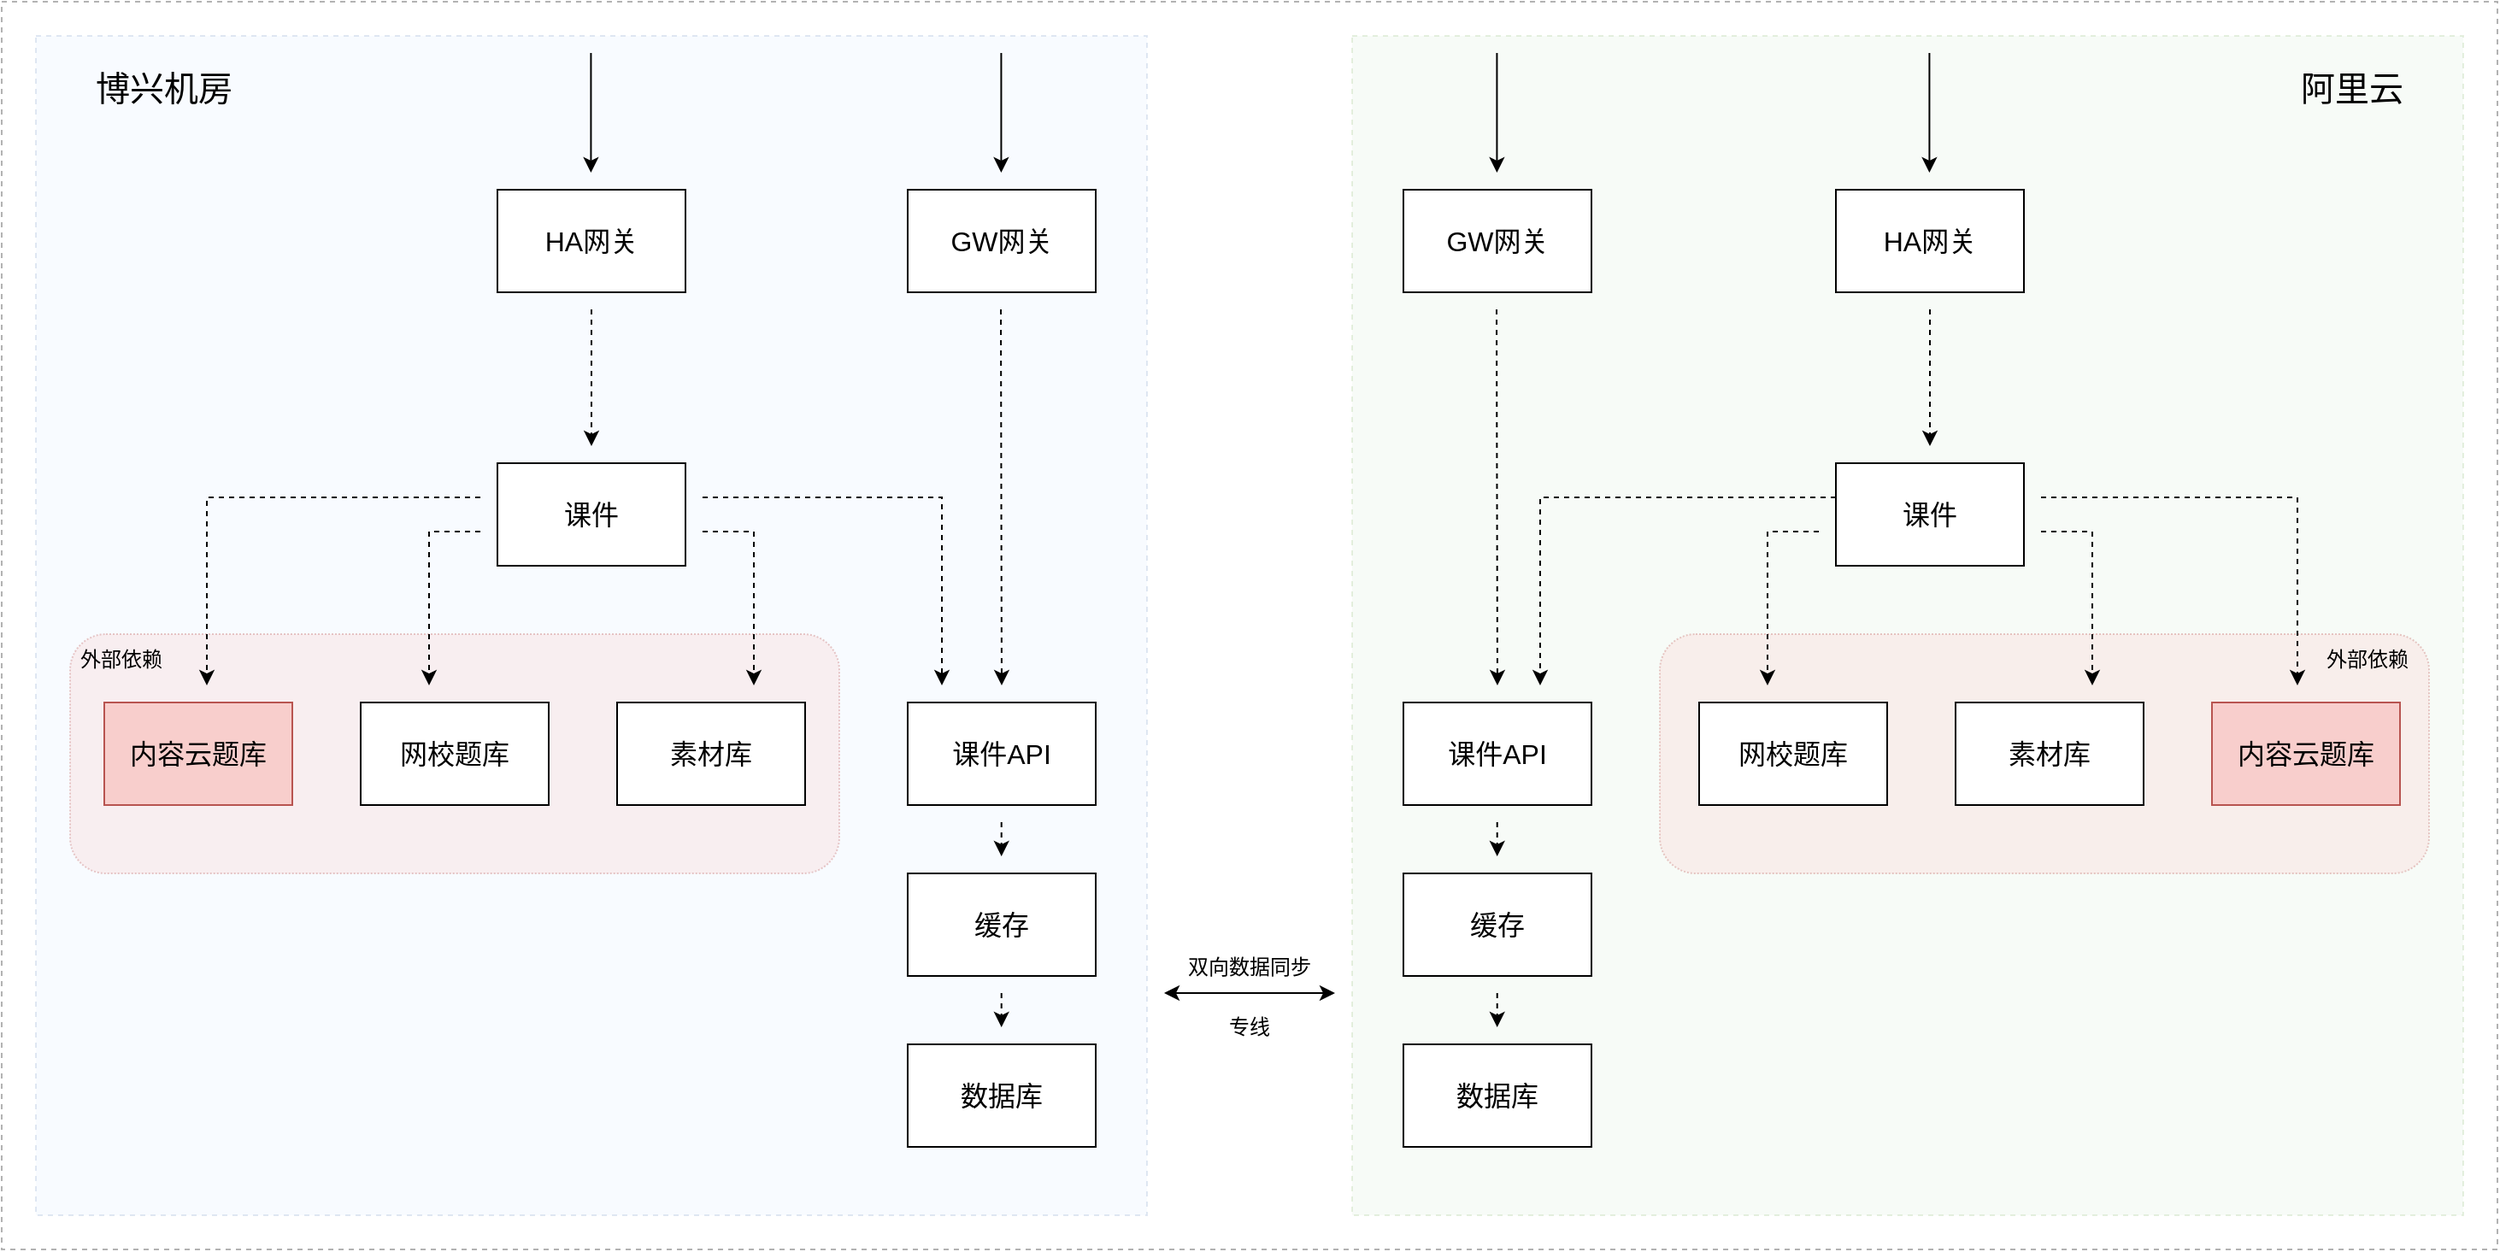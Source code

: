 <mxfile version="22.1.7" type="github">
  <diagram name="第 1 页" id="oaBtw_5lV8ZzY2PORr2H">
    <mxGraphModel dx="2927" dy="2569" grid="1" gridSize="10" guides="1" tooltips="1" connect="1" arrows="1" fold="1" page="1" pageScale="1" pageWidth="827" pageHeight="1169" math="0" shadow="0">
      <root>
        <mxCell id="0" />
        <mxCell id="1" parent="0" />
        <mxCell id="1u79h0HgcGvWxB0CrH6v-68" value="" style="rounded=0;whiteSpace=wrap;html=1;textOpacity=30;opacity=30;dashed=1;" vertex="1" parent="1">
          <mxGeometry x="-290" y="-50" width="1460" height="730" as="geometry" />
        </mxCell>
        <mxCell id="1u79h0HgcGvWxB0CrH6v-33" value="" style="rounded=0;whiteSpace=wrap;html=1;fillColor=#dae8fc;strokeColor=#6c8ebf;dashed=1;opacity=20;" vertex="1" parent="1">
          <mxGeometry x="-270" y="-30" width="650" height="690" as="geometry" />
        </mxCell>
        <mxCell id="1u79h0HgcGvWxB0CrH6v-37" value="" style="rounded=1;whiteSpace=wrap;html=1;dashed=1;dashPattern=1 1;fillColor=#f8cecc;strokeColor=#b85450;opacity=30;" vertex="1" parent="1">
          <mxGeometry x="-250" y="320" width="450" height="140" as="geometry" />
        </mxCell>
        <mxCell id="1u79h0HgcGvWxB0CrH6v-34" value="" style="rounded=0;whiteSpace=wrap;html=1;fillColor=#d5e8d4;strokeColor=#82b366;dashed=1;opacity=20;" vertex="1" parent="1">
          <mxGeometry x="500" y="-30" width="650" height="690" as="geometry" />
        </mxCell>
        <mxCell id="1u79h0HgcGvWxB0CrH6v-1" value="课件" style="rounded=0;whiteSpace=wrap;html=1;fontSize=16;" vertex="1" parent="1">
          <mxGeometry y="220" width="110" height="60" as="geometry" />
        </mxCell>
        <mxCell id="1u79h0HgcGvWxB0CrH6v-2" value="课件API" style="rounded=0;whiteSpace=wrap;html=1;fontSize=16;" vertex="1" parent="1">
          <mxGeometry x="240" y="360" width="110" height="60" as="geometry" />
        </mxCell>
        <mxCell id="1u79h0HgcGvWxB0CrH6v-3" value="缓存" style="rounded=0;whiteSpace=wrap;html=1;fontSize=16;" vertex="1" parent="1">
          <mxGeometry x="240" y="460" width="110" height="60" as="geometry" />
        </mxCell>
        <mxCell id="1u79h0HgcGvWxB0CrH6v-4" value="数据库" style="rounded=0;whiteSpace=wrap;html=1;fontSize=16;" vertex="1" parent="1">
          <mxGeometry x="240" y="560" width="110" height="60" as="geometry" />
        </mxCell>
        <mxCell id="1u79h0HgcGvWxB0CrH6v-5" value="素材库" style="rounded=0;whiteSpace=wrap;html=1;fontSize=16;" vertex="1" parent="1">
          <mxGeometry x="70" y="360" width="110" height="60" as="geometry" />
        </mxCell>
        <mxCell id="1u79h0HgcGvWxB0CrH6v-6" value="网校题库" style="rounded=0;whiteSpace=wrap;html=1;fontSize=16;" vertex="1" parent="1">
          <mxGeometry x="-80" y="360" width="110" height="60" as="geometry" />
        </mxCell>
        <mxCell id="1u79h0HgcGvWxB0CrH6v-7" value="内容云题库" style="rounded=0;whiteSpace=wrap;html=1;fontSize=16;fillColor=#f8cecc;strokeColor=#b85450;" vertex="1" parent="1">
          <mxGeometry x="-230" y="360" width="110" height="60" as="geometry" />
        </mxCell>
        <mxCell id="1u79h0HgcGvWxB0CrH6v-8" value="HA网关" style="rounded=0;whiteSpace=wrap;html=1;fontSize=16;" vertex="1" parent="1">
          <mxGeometry y="60" width="110" height="60" as="geometry" />
        </mxCell>
        <mxCell id="1u79h0HgcGvWxB0CrH6v-9" value="GW网关" style="rounded=0;whiteSpace=wrap;html=1;fontSize=16;" vertex="1" parent="1">
          <mxGeometry x="240" y="60" width="110" height="60" as="geometry" />
        </mxCell>
        <mxCell id="1u79h0HgcGvWxB0CrH6v-10" value="" style="endArrow=classic;html=1;rounded=0;dashed=1;" edge="1" parent="1">
          <mxGeometry width="50" height="50" relative="1" as="geometry">
            <mxPoint x="55" y="130" as="sourcePoint" />
            <mxPoint x="55" y="210" as="targetPoint" />
          </mxGeometry>
        </mxCell>
        <mxCell id="1u79h0HgcGvWxB0CrH6v-11" value="" style="endArrow=classic;html=1;rounded=0;dashed=1;" edge="1" parent="1">
          <mxGeometry width="50" height="50" relative="1" as="geometry">
            <mxPoint x="294.5" y="130" as="sourcePoint" />
            <mxPoint x="295" y="350" as="targetPoint" />
          </mxGeometry>
        </mxCell>
        <mxCell id="1u79h0HgcGvWxB0CrH6v-12" value="" style="endArrow=classic;html=1;rounded=0;dashed=1;" edge="1" parent="1">
          <mxGeometry width="50" height="50" relative="1" as="geometry">
            <mxPoint x="120" y="240" as="sourcePoint" />
            <mxPoint x="260" y="350" as="targetPoint" />
            <Array as="points">
              <mxPoint x="260" y="240" />
            </Array>
          </mxGeometry>
        </mxCell>
        <mxCell id="1u79h0HgcGvWxB0CrH6v-13" value="" style="endArrow=classic;html=1;rounded=0;dashed=1;" edge="1" parent="1">
          <mxGeometry width="50" height="50" relative="1" as="geometry">
            <mxPoint x="120" y="260" as="sourcePoint" />
            <mxPoint x="150" y="350" as="targetPoint" />
            <Array as="points">
              <mxPoint x="150" y="260" />
            </Array>
          </mxGeometry>
        </mxCell>
        <mxCell id="1u79h0HgcGvWxB0CrH6v-14" value="" style="endArrow=classic;html=1;rounded=0;dashed=1;" edge="1" parent="1">
          <mxGeometry width="50" height="50" relative="1" as="geometry">
            <mxPoint x="-10" y="260" as="sourcePoint" />
            <mxPoint x="-40" y="350" as="targetPoint" />
            <Array as="points">
              <mxPoint x="-40" y="260" />
            </Array>
          </mxGeometry>
        </mxCell>
        <mxCell id="1u79h0HgcGvWxB0CrH6v-15" value="" style="endArrow=classic;html=1;rounded=0;dashed=1;" edge="1" parent="1">
          <mxGeometry width="50" height="50" relative="1" as="geometry">
            <mxPoint x="-10" y="240" as="sourcePoint" />
            <mxPoint x="-170" y="350" as="targetPoint" />
            <Array as="points">
              <mxPoint x="-170" y="240" />
            </Array>
          </mxGeometry>
        </mxCell>
        <mxCell id="1u79h0HgcGvWxB0CrH6v-16" value="" style="endArrow=classic;html=1;rounded=0;dashed=1;" edge="1" parent="1">
          <mxGeometry width="50" height="50" relative="1" as="geometry">
            <mxPoint x="294.86" y="530" as="sourcePoint" />
            <mxPoint x="294.86" y="550" as="targetPoint" />
          </mxGeometry>
        </mxCell>
        <mxCell id="1u79h0HgcGvWxB0CrH6v-17" value="" style="endArrow=classic;html=1;rounded=0;dashed=1;" edge="1" parent="1">
          <mxGeometry width="50" height="50" relative="1" as="geometry">
            <mxPoint x="294.86" y="430" as="sourcePoint" />
            <mxPoint x="294.86" y="450" as="targetPoint" />
          </mxGeometry>
        </mxCell>
        <mxCell id="1u79h0HgcGvWxB0CrH6v-35" value="" style="endArrow=classic;html=1;rounded=0;" edge="1" parent="1">
          <mxGeometry width="50" height="50" relative="1" as="geometry">
            <mxPoint x="54.71" y="-20" as="sourcePoint" />
            <mxPoint x="54.71" y="50" as="targetPoint" />
          </mxGeometry>
        </mxCell>
        <mxCell id="1u79h0HgcGvWxB0CrH6v-36" value="" style="endArrow=classic;html=1;rounded=0;" edge="1" parent="1">
          <mxGeometry width="50" height="50" relative="1" as="geometry">
            <mxPoint x="294.71" y="-20" as="sourcePoint" />
            <mxPoint x="294.71" y="50" as="targetPoint" />
          </mxGeometry>
        </mxCell>
        <mxCell id="1u79h0HgcGvWxB0CrH6v-38" value="外部依赖" style="text;html=1;strokeColor=none;fillColor=none;align=center;verticalAlign=middle;whiteSpace=wrap;rounded=0;" vertex="1" parent="1">
          <mxGeometry x="-250" y="320" width="60" height="30" as="geometry" />
        </mxCell>
        <mxCell id="1u79h0HgcGvWxB0CrH6v-39" value="博兴机房" style="text;html=1;strokeColor=none;fillColor=none;align=center;verticalAlign=middle;whiteSpace=wrap;rounded=0;fontSize=20;" vertex="1" parent="1">
          <mxGeometry x="-250" y="-20" width="110" height="40" as="geometry" />
        </mxCell>
        <mxCell id="1u79h0HgcGvWxB0CrH6v-43" value="课件API" style="rounded=0;whiteSpace=wrap;html=1;fontSize=16;" vertex="1" parent="1">
          <mxGeometry x="530" y="360" width="110" height="60" as="geometry" />
        </mxCell>
        <mxCell id="1u79h0HgcGvWxB0CrH6v-44" value="缓存" style="rounded=0;whiteSpace=wrap;html=1;fontSize=16;" vertex="1" parent="1">
          <mxGeometry x="530" y="460" width="110" height="60" as="geometry" />
        </mxCell>
        <mxCell id="1u79h0HgcGvWxB0CrH6v-45" value="数据库" style="rounded=0;whiteSpace=wrap;html=1;fontSize=16;" vertex="1" parent="1">
          <mxGeometry x="530" y="560" width="110" height="60" as="geometry" />
        </mxCell>
        <mxCell id="1u79h0HgcGvWxB0CrH6v-46" value="GW网关" style="rounded=0;whiteSpace=wrap;html=1;fontSize=16;" vertex="1" parent="1">
          <mxGeometry x="530" y="60" width="110" height="60" as="geometry" />
        </mxCell>
        <mxCell id="1u79h0HgcGvWxB0CrH6v-47" value="" style="endArrow=classic;html=1;rounded=0;dashed=1;" edge="1" parent="1">
          <mxGeometry width="50" height="50" relative="1" as="geometry">
            <mxPoint x="584.5" y="130" as="sourcePoint" />
            <mxPoint x="585" y="350" as="targetPoint" />
          </mxGeometry>
        </mxCell>
        <mxCell id="1u79h0HgcGvWxB0CrH6v-48" value="" style="endArrow=classic;html=1;rounded=0;dashed=1;" edge="1" parent="1">
          <mxGeometry width="50" height="50" relative="1" as="geometry">
            <mxPoint x="584.86" y="530" as="sourcePoint" />
            <mxPoint x="584.86" y="550" as="targetPoint" />
          </mxGeometry>
        </mxCell>
        <mxCell id="1u79h0HgcGvWxB0CrH6v-49" value="" style="endArrow=classic;html=1;rounded=0;dashed=1;" edge="1" parent="1">
          <mxGeometry width="50" height="50" relative="1" as="geometry">
            <mxPoint x="584.86" y="430" as="sourcePoint" />
            <mxPoint x="584.86" y="450" as="targetPoint" />
          </mxGeometry>
        </mxCell>
        <mxCell id="1u79h0HgcGvWxB0CrH6v-50" value="" style="endArrow=classic;html=1;rounded=0;" edge="1" parent="1">
          <mxGeometry width="50" height="50" relative="1" as="geometry">
            <mxPoint x="584.71" y="-20" as="sourcePoint" />
            <mxPoint x="584.71" y="50" as="targetPoint" />
          </mxGeometry>
        </mxCell>
        <mxCell id="1u79h0HgcGvWxB0CrH6v-51" value="" style="rounded=1;whiteSpace=wrap;html=1;dashed=1;dashPattern=1 1;fillColor=#f8cecc;strokeColor=#b85450;opacity=30;" vertex="1" parent="1">
          <mxGeometry x="680" y="320" width="450" height="140" as="geometry" />
        </mxCell>
        <mxCell id="1u79h0HgcGvWxB0CrH6v-52" value="课件" style="rounded=0;whiteSpace=wrap;html=1;fontSize=16;" vertex="1" parent="1">
          <mxGeometry x="783" y="220" width="110" height="60" as="geometry" />
        </mxCell>
        <mxCell id="1u79h0HgcGvWxB0CrH6v-53" value="素材库" style="rounded=0;whiteSpace=wrap;html=1;fontSize=16;" vertex="1" parent="1">
          <mxGeometry x="853" y="360" width="110" height="60" as="geometry" />
        </mxCell>
        <mxCell id="1u79h0HgcGvWxB0CrH6v-54" value="网校题库" style="rounded=0;whiteSpace=wrap;html=1;fontSize=16;" vertex="1" parent="1">
          <mxGeometry x="703" y="360" width="110" height="60" as="geometry" />
        </mxCell>
        <mxCell id="1u79h0HgcGvWxB0CrH6v-55" value="内容云题库" style="rounded=0;whiteSpace=wrap;html=1;fontSize=16;fillColor=#f8cecc;strokeColor=#b85450;" vertex="1" parent="1">
          <mxGeometry x="1003" y="360" width="110" height="60" as="geometry" />
        </mxCell>
        <mxCell id="1u79h0HgcGvWxB0CrH6v-56" value="HA网关" style="rounded=0;whiteSpace=wrap;html=1;fontSize=16;" vertex="1" parent="1">
          <mxGeometry x="783" y="60" width="110" height="60" as="geometry" />
        </mxCell>
        <mxCell id="1u79h0HgcGvWxB0CrH6v-57" value="" style="endArrow=classic;html=1;rounded=0;dashed=1;" edge="1" parent="1">
          <mxGeometry width="50" height="50" relative="1" as="geometry">
            <mxPoint x="838" y="130" as="sourcePoint" />
            <mxPoint x="838" y="210" as="targetPoint" />
          </mxGeometry>
        </mxCell>
        <mxCell id="1u79h0HgcGvWxB0CrH6v-58" value="" style="endArrow=classic;html=1;rounded=0;dashed=1;" edge="1" parent="1">
          <mxGeometry width="50" height="50" relative="1" as="geometry">
            <mxPoint x="903" y="260" as="sourcePoint" />
            <mxPoint x="933" y="350" as="targetPoint" />
            <Array as="points">
              <mxPoint x="933" y="260" />
            </Array>
          </mxGeometry>
        </mxCell>
        <mxCell id="1u79h0HgcGvWxB0CrH6v-59" value="" style="endArrow=classic;html=1;rounded=0;dashed=1;" edge="1" parent="1">
          <mxGeometry width="50" height="50" relative="1" as="geometry">
            <mxPoint x="773" y="260" as="sourcePoint" />
            <mxPoint x="743" y="350" as="targetPoint" />
            <Array as="points">
              <mxPoint x="743" y="260" />
            </Array>
          </mxGeometry>
        </mxCell>
        <mxCell id="1u79h0HgcGvWxB0CrH6v-60" value="" style="endArrow=classic;html=1;rounded=0;dashed=1;" edge="1" parent="1">
          <mxGeometry width="50" height="50" relative="1" as="geometry">
            <mxPoint x="903" y="240" as="sourcePoint" />
            <mxPoint x="1053" y="350" as="targetPoint" />
            <Array as="points">
              <mxPoint x="1053" y="240" />
            </Array>
          </mxGeometry>
        </mxCell>
        <mxCell id="1u79h0HgcGvWxB0CrH6v-61" value="" style="endArrow=classic;html=1;rounded=0;" edge="1" parent="1">
          <mxGeometry width="50" height="50" relative="1" as="geometry">
            <mxPoint x="837.71" y="-20" as="sourcePoint" />
            <mxPoint x="837.71" y="50" as="targetPoint" />
          </mxGeometry>
        </mxCell>
        <mxCell id="1u79h0HgcGvWxB0CrH6v-62" value="外部依赖" style="text;html=1;strokeColor=none;fillColor=none;align=center;verticalAlign=middle;whiteSpace=wrap;rounded=0;" vertex="1" parent="1">
          <mxGeometry x="1064" y="320" width="60" height="30" as="geometry" />
        </mxCell>
        <mxCell id="1u79h0HgcGvWxB0CrH6v-63" value="阿里云" style="text;html=1;strokeColor=none;fillColor=none;align=center;verticalAlign=middle;whiteSpace=wrap;rounded=0;fontSize=20;" vertex="1" parent="1">
          <mxGeometry x="1030" y="-20" width="110" height="40" as="geometry" />
        </mxCell>
        <mxCell id="1u79h0HgcGvWxB0CrH6v-64" value="" style="endArrow=classic;html=1;rounded=0;dashed=1;" edge="1" parent="1">
          <mxGeometry width="50" height="50" relative="1" as="geometry">
            <mxPoint x="783" y="240" as="sourcePoint" />
            <mxPoint x="610" y="350" as="targetPoint" />
            <Array as="points">
              <mxPoint x="610" y="240" />
            </Array>
          </mxGeometry>
        </mxCell>
        <mxCell id="1u79h0HgcGvWxB0CrH6v-65" value="" style="endArrow=classic;startArrow=classic;html=1;rounded=0;strokeWidth=1;" edge="1" parent="1">
          <mxGeometry width="50" height="50" relative="1" as="geometry">
            <mxPoint x="390" y="530" as="sourcePoint" />
            <mxPoint x="490" y="530" as="targetPoint" />
          </mxGeometry>
        </mxCell>
        <mxCell id="1u79h0HgcGvWxB0CrH6v-66" value="专线" style="text;html=1;strokeColor=none;fillColor=none;align=center;verticalAlign=middle;whiteSpace=wrap;rounded=0;" vertex="1" parent="1">
          <mxGeometry x="417" y="540" width="46" height="20" as="geometry" />
        </mxCell>
        <mxCell id="1u79h0HgcGvWxB0CrH6v-67" value="双向数据同步" style="text;html=1;strokeColor=none;fillColor=none;align=center;verticalAlign=middle;whiteSpace=wrap;rounded=0;" vertex="1" parent="1">
          <mxGeometry x="400" y="500" width="80" height="30" as="geometry" />
        </mxCell>
      </root>
    </mxGraphModel>
  </diagram>
</mxfile>
